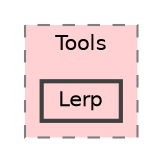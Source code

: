 digraph "C:/Users/PC/Documents/GitHub/Witch-Pack/WitchPack/Assets/Scripts/Tools/Lerp"
{
 // LATEX_PDF_SIZE
  bgcolor="transparent";
  edge [fontname=Helvetica,fontsize=10,labelfontname=Helvetica,labelfontsize=10];
  node [fontname=Helvetica,fontsize=10,shape=box,height=0.2,width=0.4];
  compound=true
  subgraph clusterdir_4ecf9c5c07a26181eb08b7842f46183e {
    graph [ bgcolor="#ffd1d2", pencolor="grey50", label="Tools", fontname=Helvetica,fontsize=10 style="filled,dashed", URL="dir_4ecf9c5c07a26181eb08b7842f46183e.html",tooltip=""]
  dir_ee69e0eef44d734b8ed82c1fbbbff5c6 [label="Lerp", fillcolor="#ffd1d2", color="grey25", style="filled,bold", URL="dir_ee69e0eef44d734b8ed82c1fbbbff5c6.html",tooltip=""];
  }
}
